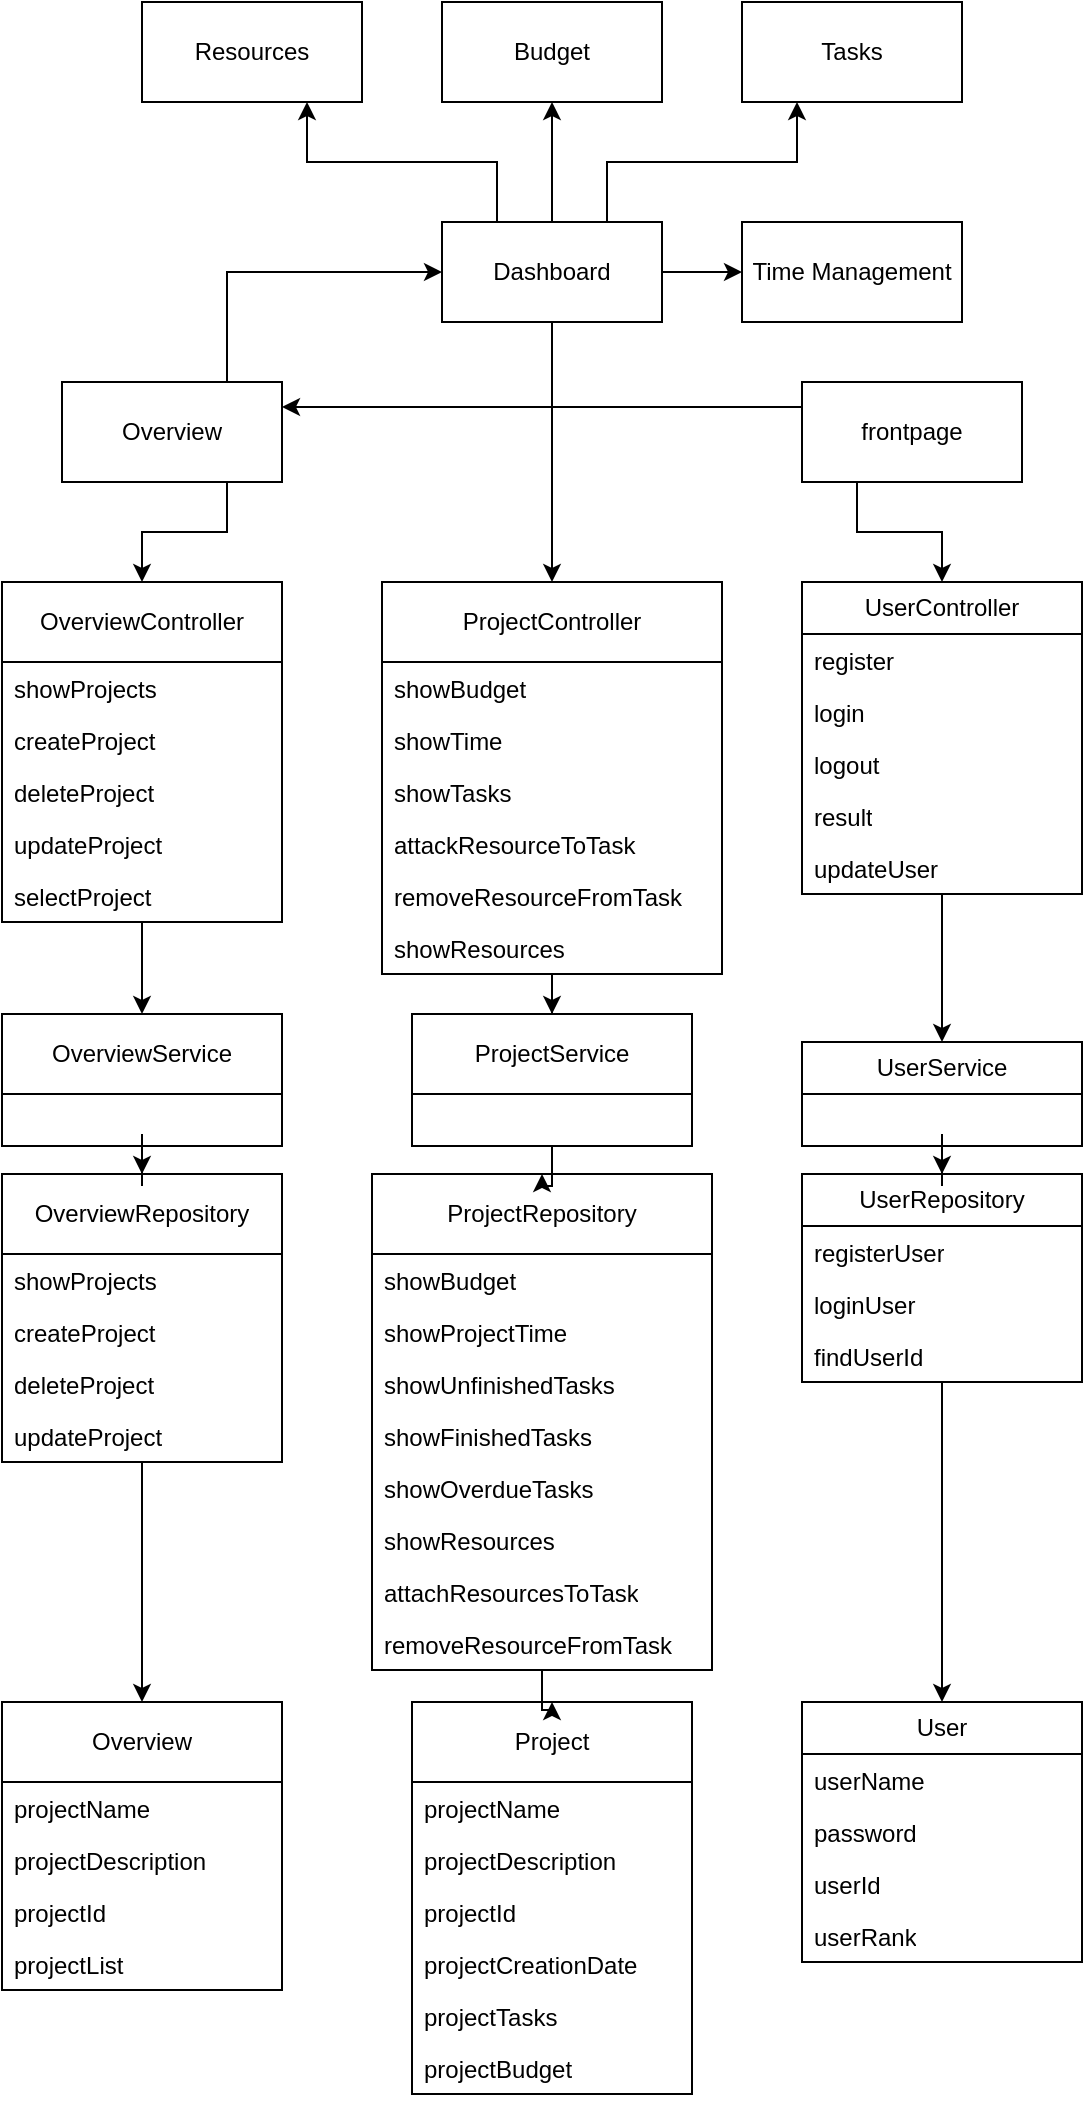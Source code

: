 <mxfile version="24.0.2" type="device">
  <diagram name="Side-1" id="HYnab18xIh4RMZg5i5ky">
    <mxGraphModel dx="1242" dy="535" grid="1" gridSize="10" guides="1" tooltips="1" connect="1" arrows="1" fold="1" page="1" pageScale="1" pageWidth="827" pageHeight="1169" math="0" shadow="0">
      <root>
        <mxCell id="0" />
        <mxCell id="1" parent="0" />
        <mxCell id="EIoxRcu5k-b63gLbNpk4-23" value="" style="edgeStyle=orthogonalEdgeStyle;rounded=0;orthogonalLoop=1;jettySize=auto;html=1;" edge="1" parent="1" source="EIoxRcu5k-b63gLbNpk4-7" target="EIoxRcu5k-b63gLbNpk4-19">
          <mxGeometry relative="1" as="geometry" />
        </mxCell>
        <mxCell id="EIoxRcu5k-b63gLbNpk4-7" value="OverviewController" style="swimlane;fontStyle=0;childLayout=stackLayout;horizontal=1;startSize=40;fillColor=none;horizontalStack=0;resizeParent=1;resizeParentMax=0;resizeLast=0;collapsible=1;marginBottom=0;whiteSpace=wrap;html=1;" vertex="1" parent="1">
          <mxGeometry x="80" y="310" width="140" height="170" as="geometry" />
        </mxCell>
        <mxCell id="EIoxRcu5k-b63gLbNpk4-8" value="showProjects" style="text;strokeColor=none;fillColor=none;align=left;verticalAlign=top;spacingLeft=4;spacingRight=4;overflow=hidden;rotatable=0;points=[[0,0.5],[1,0.5]];portConstraint=eastwest;whiteSpace=wrap;html=1;" vertex="1" parent="EIoxRcu5k-b63gLbNpk4-7">
          <mxGeometry y="40" width="140" height="26" as="geometry" />
        </mxCell>
        <mxCell id="EIoxRcu5k-b63gLbNpk4-9" value="createProject" style="text;strokeColor=none;fillColor=none;align=left;verticalAlign=top;spacingLeft=4;spacingRight=4;overflow=hidden;rotatable=0;points=[[0,0.5],[1,0.5]];portConstraint=eastwest;whiteSpace=wrap;html=1;" vertex="1" parent="EIoxRcu5k-b63gLbNpk4-7">
          <mxGeometry y="66" width="140" height="26" as="geometry" />
        </mxCell>
        <mxCell id="EIoxRcu5k-b63gLbNpk4-10" value="deleteProject" style="text;strokeColor=none;fillColor=none;align=left;verticalAlign=top;spacingLeft=4;spacingRight=4;overflow=hidden;rotatable=0;points=[[0,0.5],[1,0.5]];portConstraint=eastwest;whiteSpace=wrap;html=1;" vertex="1" parent="EIoxRcu5k-b63gLbNpk4-7">
          <mxGeometry y="92" width="140" height="26" as="geometry" />
        </mxCell>
        <mxCell id="EIoxRcu5k-b63gLbNpk4-48" value="updateProject" style="text;strokeColor=none;fillColor=none;align=left;verticalAlign=top;spacingLeft=4;spacingRight=4;overflow=hidden;rotatable=0;points=[[0,0.5],[1,0.5]];portConstraint=eastwest;whiteSpace=wrap;html=1;" vertex="1" parent="EIoxRcu5k-b63gLbNpk4-7">
          <mxGeometry y="118" width="140" height="26" as="geometry" />
        </mxCell>
        <mxCell id="EIoxRcu5k-b63gLbNpk4-83" value="selectProject" style="text;strokeColor=none;fillColor=none;align=left;verticalAlign=top;spacingLeft=4;spacingRight=4;overflow=hidden;rotatable=0;points=[[0,0.5],[1,0.5]];portConstraint=eastwest;whiteSpace=wrap;html=1;" vertex="1" parent="EIoxRcu5k-b63gLbNpk4-7">
          <mxGeometry y="144" width="140" height="26" as="geometry" />
        </mxCell>
        <mxCell id="EIoxRcu5k-b63gLbNpk4-27" value="" style="edgeStyle=orthogonalEdgeStyle;rounded=0;orthogonalLoop=1;jettySize=auto;html=1;" edge="1" parent="1" source="EIoxRcu5k-b63gLbNpk4-11" target="EIoxRcu5k-b63gLbNpk4-24">
          <mxGeometry relative="1" as="geometry" />
        </mxCell>
        <mxCell id="EIoxRcu5k-b63gLbNpk4-11" value="ProjectController" style="swimlane;fontStyle=0;childLayout=stackLayout;horizontal=1;startSize=40;fillColor=none;horizontalStack=0;resizeParent=1;resizeParentMax=0;resizeLast=0;collapsible=1;marginBottom=0;whiteSpace=wrap;html=1;" vertex="1" parent="1">
          <mxGeometry x="270" y="310" width="170" height="196" as="geometry" />
        </mxCell>
        <mxCell id="EIoxRcu5k-b63gLbNpk4-12" value="showBudget" style="text;strokeColor=none;fillColor=none;align=left;verticalAlign=top;spacingLeft=4;spacingRight=4;overflow=hidden;rotatable=0;points=[[0,0.5],[1,0.5]];portConstraint=eastwest;whiteSpace=wrap;html=1;" vertex="1" parent="EIoxRcu5k-b63gLbNpk4-11">
          <mxGeometry y="40" width="170" height="26" as="geometry" />
        </mxCell>
        <mxCell id="EIoxRcu5k-b63gLbNpk4-14" value="showTime" style="text;strokeColor=none;fillColor=none;align=left;verticalAlign=top;spacingLeft=4;spacingRight=4;overflow=hidden;rotatable=0;points=[[0,0.5],[1,0.5]];portConstraint=eastwest;whiteSpace=wrap;html=1;" vertex="1" parent="EIoxRcu5k-b63gLbNpk4-11">
          <mxGeometry y="66" width="170" height="26" as="geometry" />
        </mxCell>
        <mxCell id="EIoxRcu5k-b63gLbNpk4-79" value="showTasks" style="text;strokeColor=none;fillColor=none;align=left;verticalAlign=top;spacingLeft=4;spacingRight=4;overflow=hidden;rotatable=0;points=[[0,0.5],[1,0.5]];portConstraint=eastwest;whiteSpace=wrap;html=1;" vertex="1" parent="EIoxRcu5k-b63gLbNpk4-11">
          <mxGeometry y="92" width="170" height="26" as="geometry" />
        </mxCell>
        <mxCell id="EIoxRcu5k-b63gLbNpk4-80" value="attackResourceToTask" style="text;strokeColor=none;fillColor=none;align=left;verticalAlign=top;spacingLeft=4;spacingRight=4;overflow=hidden;rotatable=0;points=[[0,0.5],[1,0.5]];portConstraint=eastwest;whiteSpace=wrap;html=1;" vertex="1" parent="EIoxRcu5k-b63gLbNpk4-11">
          <mxGeometry y="118" width="170" height="26" as="geometry" />
        </mxCell>
        <mxCell id="EIoxRcu5k-b63gLbNpk4-81" value="removeResourceFromTask" style="text;strokeColor=none;fillColor=none;align=left;verticalAlign=top;spacingLeft=4;spacingRight=4;overflow=hidden;rotatable=0;points=[[0,0.5],[1,0.5]];portConstraint=eastwest;whiteSpace=wrap;html=1;" vertex="1" parent="EIoxRcu5k-b63gLbNpk4-11">
          <mxGeometry y="144" width="170" height="26" as="geometry" />
        </mxCell>
        <mxCell id="EIoxRcu5k-b63gLbNpk4-82" value="showResources" style="text;strokeColor=none;fillColor=none;align=left;verticalAlign=top;spacingLeft=4;spacingRight=4;overflow=hidden;rotatable=0;points=[[0,0.5],[1,0.5]];portConstraint=eastwest;whiteSpace=wrap;html=1;" vertex="1" parent="EIoxRcu5k-b63gLbNpk4-11">
          <mxGeometry y="170" width="170" height="26" as="geometry" />
        </mxCell>
        <mxCell id="EIoxRcu5k-b63gLbNpk4-32" value="" style="edgeStyle=orthogonalEdgeStyle;rounded=0;orthogonalLoop=1;jettySize=auto;html=1;" edge="1" parent="1" source="EIoxRcu5k-b63gLbNpk4-15" target="EIoxRcu5k-b63gLbNpk4-28">
          <mxGeometry relative="1" as="geometry" />
        </mxCell>
        <mxCell id="EIoxRcu5k-b63gLbNpk4-15" value="UserController" style="swimlane;fontStyle=0;childLayout=stackLayout;horizontal=1;startSize=26;fillColor=none;horizontalStack=0;resizeParent=1;resizeParentMax=0;resizeLast=0;collapsible=1;marginBottom=0;whiteSpace=wrap;html=1;" vertex="1" parent="1">
          <mxGeometry x="480" y="310" width="140" height="156" as="geometry" />
        </mxCell>
        <mxCell id="EIoxRcu5k-b63gLbNpk4-16" value="register" style="text;strokeColor=none;fillColor=none;align=left;verticalAlign=top;spacingLeft=4;spacingRight=4;overflow=hidden;rotatable=0;points=[[0,0.5],[1,0.5]];portConstraint=eastwest;whiteSpace=wrap;html=1;" vertex="1" parent="EIoxRcu5k-b63gLbNpk4-15">
          <mxGeometry y="26" width="140" height="26" as="geometry" />
        </mxCell>
        <mxCell id="EIoxRcu5k-b63gLbNpk4-17" value="login" style="text;strokeColor=none;fillColor=none;align=left;verticalAlign=top;spacingLeft=4;spacingRight=4;overflow=hidden;rotatable=0;points=[[0,0.5],[1,0.5]];portConstraint=eastwest;whiteSpace=wrap;html=1;" vertex="1" parent="EIoxRcu5k-b63gLbNpk4-15">
          <mxGeometry y="52" width="140" height="26" as="geometry" />
        </mxCell>
        <mxCell id="EIoxRcu5k-b63gLbNpk4-18" value="logout" style="text;strokeColor=none;fillColor=none;align=left;verticalAlign=top;spacingLeft=4;spacingRight=4;overflow=hidden;rotatable=0;points=[[0,0.5],[1,0.5]];portConstraint=eastwest;whiteSpace=wrap;html=1;" vertex="1" parent="EIoxRcu5k-b63gLbNpk4-15">
          <mxGeometry y="78" width="140" height="26" as="geometry" />
        </mxCell>
        <mxCell id="EIoxRcu5k-b63gLbNpk4-66" value="result" style="text;strokeColor=none;fillColor=none;align=left;verticalAlign=top;spacingLeft=4;spacingRight=4;overflow=hidden;rotatable=0;points=[[0,0.5],[1,0.5]];portConstraint=eastwest;whiteSpace=wrap;html=1;" vertex="1" parent="EIoxRcu5k-b63gLbNpk4-15">
          <mxGeometry y="104" width="140" height="26" as="geometry" />
        </mxCell>
        <mxCell id="EIoxRcu5k-b63gLbNpk4-67" value="updateUser" style="text;strokeColor=none;fillColor=none;align=left;verticalAlign=top;spacingLeft=4;spacingRight=4;overflow=hidden;rotatable=0;points=[[0,0.5],[1,0.5]];portConstraint=eastwest;whiteSpace=wrap;html=1;" vertex="1" parent="EIoxRcu5k-b63gLbNpk4-15">
          <mxGeometry y="130" width="140" height="26" as="geometry" />
        </mxCell>
        <mxCell id="EIoxRcu5k-b63gLbNpk4-37" value="" style="edgeStyle=orthogonalEdgeStyle;rounded=0;orthogonalLoop=1;jettySize=auto;html=1;" edge="1" parent="1" source="EIoxRcu5k-b63gLbNpk4-19" target="EIoxRcu5k-b63gLbNpk4-33">
          <mxGeometry relative="1" as="geometry" />
        </mxCell>
        <mxCell id="EIoxRcu5k-b63gLbNpk4-19" value="OverviewService" style="swimlane;fontStyle=0;childLayout=stackLayout;horizontal=1;startSize=40;fillColor=none;horizontalStack=0;resizeParent=1;resizeParentMax=0;resizeLast=0;collapsible=1;marginBottom=0;whiteSpace=wrap;html=1;" vertex="1" parent="1">
          <mxGeometry x="80" y="526" width="140" height="66" as="geometry" />
        </mxCell>
        <mxCell id="EIoxRcu5k-b63gLbNpk4-41" value="" style="edgeStyle=orthogonalEdgeStyle;rounded=0;orthogonalLoop=1;jettySize=auto;html=1;" edge="1" parent="1" source="EIoxRcu5k-b63gLbNpk4-24" target="EIoxRcu5k-b63gLbNpk4-38">
          <mxGeometry relative="1" as="geometry" />
        </mxCell>
        <mxCell id="EIoxRcu5k-b63gLbNpk4-24" value="ProjectService" style="swimlane;fontStyle=0;childLayout=stackLayout;horizontal=1;startSize=40;fillColor=none;horizontalStack=0;resizeParent=1;resizeParentMax=0;resizeLast=0;collapsible=1;marginBottom=0;whiteSpace=wrap;html=1;" vertex="1" parent="1">
          <mxGeometry x="285" y="526" width="140" height="66" as="geometry" />
        </mxCell>
        <mxCell id="EIoxRcu5k-b63gLbNpk4-46" value="" style="edgeStyle=orthogonalEdgeStyle;rounded=0;orthogonalLoop=1;jettySize=auto;html=1;" edge="1" parent="1" source="EIoxRcu5k-b63gLbNpk4-28" target="EIoxRcu5k-b63gLbNpk4-42">
          <mxGeometry relative="1" as="geometry" />
        </mxCell>
        <mxCell id="EIoxRcu5k-b63gLbNpk4-28" value="UserService" style="swimlane;fontStyle=0;childLayout=stackLayout;horizontal=1;startSize=26;fillColor=none;horizontalStack=0;resizeParent=1;resizeParentMax=0;resizeLast=0;collapsible=1;marginBottom=0;whiteSpace=wrap;html=1;" vertex="1" parent="1">
          <mxGeometry x="480" y="540" width="140" height="52" as="geometry" />
        </mxCell>
        <mxCell id="EIoxRcu5k-b63gLbNpk4-54" value="" style="edgeStyle=orthogonalEdgeStyle;rounded=0;orthogonalLoop=1;jettySize=auto;html=1;" edge="1" parent="1" source="EIoxRcu5k-b63gLbNpk4-33" target="EIoxRcu5k-b63gLbNpk4-49">
          <mxGeometry relative="1" as="geometry" />
        </mxCell>
        <mxCell id="EIoxRcu5k-b63gLbNpk4-33" value="OverviewRepository" style="swimlane;fontStyle=0;childLayout=stackLayout;horizontal=1;startSize=40;fillColor=none;horizontalStack=0;resizeParent=1;resizeParentMax=0;resizeLast=0;collapsible=1;marginBottom=0;whiteSpace=wrap;html=1;" vertex="1" parent="1">
          <mxGeometry x="80" y="606" width="140" height="144" as="geometry" />
        </mxCell>
        <mxCell id="EIoxRcu5k-b63gLbNpk4-34" value="showProjects" style="text;strokeColor=none;fillColor=none;align=left;verticalAlign=top;spacingLeft=4;spacingRight=4;overflow=hidden;rotatable=0;points=[[0,0.5],[1,0.5]];portConstraint=eastwest;whiteSpace=wrap;html=1;" vertex="1" parent="EIoxRcu5k-b63gLbNpk4-33">
          <mxGeometry y="40" width="140" height="26" as="geometry" />
        </mxCell>
        <mxCell id="EIoxRcu5k-b63gLbNpk4-35" value="createProject" style="text;strokeColor=none;fillColor=none;align=left;verticalAlign=top;spacingLeft=4;spacingRight=4;overflow=hidden;rotatable=0;points=[[0,0.5],[1,0.5]];portConstraint=eastwest;whiteSpace=wrap;html=1;" vertex="1" parent="EIoxRcu5k-b63gLbNpk4-33">
          <mxGeometry y="66" width="140" height="26" as="geometry" />
        </mxCell>
        <mxCell id="EIoxRcu5k-b63gLbNpk4-36" value="deleteProject" style="text;strokeColor=none;fillColor=none;align=left;verticalAlign=top;spacingLeft=4;spacingRight=4;overflow=hidden;rotatable=0;points=[[0,0.5],[1,0.5]];portConstraint=eastwest;whiteSpace=wrap;html=1;" vertex="1" parent="EIoxRcu5k-b63gLbNpk4-33">
          <mxGeometry y="92" width="140" height="26" as="geometry" />
        </mxCell>
        <mxCell id="EIoxRcu5k-b63gLbNpk4-47" value="updateProject" style="text;strokeColor=none;fillColor=none;align=left;verticalAlign=top;spacingLeft=4;spacingRight=4;overflow=hidden;rotatable=0;points=[[0,0.5],[1,0.5]];portConstraint=eastwest;whiteSpace=wrap;html=1;" vertex="1" parent="EIoxRcu5k-b63gLbNpk4-33">
          <mxGeometry y="118" width="140" height="26" as="geometry" />
        </mxCell>
        <mxCell id="EIoxRcu5k-b63gLbNpk4-58" value="" style="edgeStyle=orthogonalEdgeStyle;rounded=0;orthogonalLoop=1;jettySize=auto;html=1;" edge="1" parent="1" source="EIoxRcu5k-b63gLbNpk4-38" target="EIoxRcu5k-b63gLbNpk4-55">
          <mxGeometry relative="1" as="geometry" />
        </mxCell>
        <mxCell id="EIoxRcu5k-b63gLbNpk4-38" value="ProjectRepository" style="swimlane;fontStyle=0;childLayout=stackLayout;horizontal=1;startSize=40;fillColor=none;horizontalStack=0;resizeParent=1;resizeParentMax=0;resizeLast=0;collapsible=1;marginBottom=0;whiteSpace=wrap;html=1;" vertex="1" parent="1">
          <mxGeometry x="265" y="606" width="170" height="248" as="geometry" />
        </mxCell>
        <mxCell id="EIoxRcu5k-b63gLbNpk4-39" value="showBudget" style="text;strokeColor=none;fillColor=none;align=left;verticalAlign=top;spacingLeft=4;spacingRight=4;overflow=hidden;rotatable=0;points=[[0,0.5],[1,0.5]];portConstraint=eastwest;whiteSpace=wrap;html=1;" vertex="1" parent="EIoxRcu5k-b63gLbNpk4-38">
          <mxGeometry y="40" width="170" height="26" as="geometry" />
        </mxCell>
        <mxCell id="EIoxRcu5k-b63gLbNpk4-40" value="showProjectTime" style="text;strokeColor=none;fillColor=none;align=left;verticalAlign=top;spacingLeft=4;spacingRight=4;overflow=hidden;rotatable=0;points=[[0,0.5],[1,0.5]];portConstraint=eastwest;whiteSpace=wrap;html=1;" vertex="1" parent="EIoxRcu5k-b63gLbNpk4-38">
          <mxGeometry y="66" width="170" height="26" as="geometry" />
        </mxCell>
        <mxCell id="EIoxRcu5k-b63gLbNpk4-72" value="showUnfinishedTasks" style="text;strokeColor=none;fillColor=none;align=left;verticalAlign=top;spacingLeft=4;spacingRight=4;overflow=hidden;rotatable=0;points=[[0,0.5],[1,0.5]];portConstraint=eastwest;whiteSpace=wrap;html=1;" vertex="1" parent="EIoxRcu5k-b63gLbNpk4-38">
          <mxGeometry y="92" width="170" height="26" as="geometry" />
        </mxCell>
        <mxCell id="EIoxRcu5k-b63gLbNpk4-73" value="showFinishedTasks" style="text;strokeColor=none;fillColor=none;align=left;verticalAlign=top;spacingLeft=4;spacingRight=4;overflow=hidden;rotatable=0;points=[[0,0.5],[1,0.5]];portConstraint=eastwest;whiteSpace=wrap;html=1;" vertex="1" parent="EIoxRcu5k-b63gLbNpk4-38">
          <mxGeometry y="118" width="170" height="26" as="geometry" />
        </mxCell>
        <mxCell id="EIoxRcu5k-b63gLbNpk4-74" value="showOverdueTasks" style="text;strokeColor=none;fillColor=none;align=left;verticalAlign=top;spacingLeft=4;spacingRight=4;overflow=hidden;rotatable=0;points=[[0,0.5],[1,0.5]];portConstraint=eastwest;whiteSpace=wrap;html=1;" vertex="1" parent="EIoxRcu5k-b63gLbNpk4-38">
          <mxGeometry y="144" width="170" height="26" as="geometry" />
        </mxCell>
        <mxCell id="EIoxRcu5k-b63gLbNpk4-75" value="showResources" style="text;strokeColor=none;fillColor=none;align=left;verticalAlign=top;spacingLeft=4;spacingRight=4;overflow=hidden;rotatable=0;points=[[0,0.5],[1,0.5]];portConstraint=eastwest;whiteSpace=wrap;html=1;" vertex="1" parent="EIoxRcu5k-b63gLbNpk4-38">
          <mxGeometry y="170" width="170" height="26" as="geometry" />
        </mxCell>
        <mxCell id="EIoxRcu5k-b63gLbNpk4-76" value="attachResourcesToTask" style="text;strokeColor=none;fillColor=none;align=left;verticalAlign=top;spacingLeft=4;spacingRight=4;overflow=hidden;rotatable=0;points=[[0,0.5],[1,0.5]];portConstraint=eastwest;whiteSpace=wrap;html=1;" vertex="1" parent="EIoxRcu5k-b63gLbNpk4-38">
          <mxGeometry y="196" width="170" height="26" as="geometry" />
        </mxCell>
        <mxCell id="EIoxRcu5k-b63gLbNpk4-77" value="removeResourceFromTask" style="text;strokeColor=none;fillColor=none;align=left;verticalAlign=top;spacingLeft=4;spacingRight=4;overflow=hidden;rotatable=0;points=[[0,0.5],[1,0.5]];portConstraint=eastwest;whiteSpace=wrap;html=1;" vertex="1" parent="EIoxRcu5k-b63gLbNpk4-38">
          <mxGeometry y="222" width="170" height="26" as="geometry" />
        </mxCell>
        <mxCell id="EIoxRcu5k-b63gLbNpk4-63" value="" style="edgeStyle=orthogonalEdgeStyle;rounded=0;orthogonalLoop=1;jettySize=auto;html=1;" edge="1" parent="1" source="EIoxRcu5k-b63gLbNpk4-42" target="EIoxRcu5k-b63gLbNpk4-59">
          <mxGeometry relative="1" as="geometry" />
        </mxCell>
        <mxCell id="EIoxRcu5k-b63gLbNpk4-42" value="UserRepository" style="swimlane;fontStyle=0;childLayout=stackLayout;horizontal=1;startSize=26;fillColor=none;horizontalStack=0;resizeParent=1;resizeParentMax=0;resizeLast=0;collapsible=1;marginBottom=0;whiteSpace=wrap;html=1;" vertex="1" parent="1">
          <mxGeometry x="480" y="606" width="140" height="104" as="geometry" />
        </mxCell>
        <mxCell id="EIoxRcu5k-b63gLbNpk4-43" value="registerUser" style="text;strokeColor=none;fillColor=none;align=left;verticalAlign=top;spacingLeft=4;spacingRight=4;overflow=hidden;rotatable=0;points=[[0,0.5],[1,0.5]];portConstraint=eastwest;whiteSpace=wrap;html=1;" vertex="1" parent="EIoxRcu5k-b63gLbNpk4-42">
          <mxGeometry y="26" width="140" height="26" as="geometry" />
        </mxCell>
        <mxCell id="EIoxRcu5k-b63gLbNpk4-44" value="loginUser" style="text;strokeColor=none;fillColor=none;align=left;verticalAlign=top;spacingLeft=4;spacingRight=4;overflow=hidden;rotatable=0;points=[[0,0.5],[1,0.5]];portConstraint=eastwest;whiteSpace=wrap;html=1;" vertex="1" parent="EIoxRcu5k-b63gLbNpk4-42">
          <mxGeometry y="52" width="140" height="26" as="geometry" />
        </mxCell>
        <mxCell id="EIoxRcu5k-b63gLbNpk4-45" value="findUserId" style="text;strokeColor=none;fillColor=none;align=left;verticalAlign=top;spacingLeft=4;spacingRight=4;overflow=hidden;rotatable=0;points=[[0,0.5],[1,0.5]];portConstraint=eastwest;whiteSpace=wrap;html=1;" vertex="1" parent="EIoxRcu5k-b63gLbNpk4-42">
          <mxGeometry y="78" width="140" height="26" as="geometry" />
        </mxCell>
        <mxCell id="EIoxRcu5k-b63gLbNpk4-49" value="Overview" style="swimlane;fontStyle=0;childLayout=stackLayout;horizontal=1;startSize=40;fillColor=none;horizontalStack=0;resizeParent=1;resizeParentMax=0;resizeLast=0;collapsible=1;marginBottom=0;whiteSpace=wrap;html=1;" vertex="1" parent="1">
          <mxGeometry x="80" y="870" width="140" height="144" as="geometry" />
        </mxCell>
        <mxCell id="EIoxRcu5k-b63gLbNpk4-50" value="projectName" style="text;strokeColor=none;fillColor=none;align=left;verticalAlign=top;spacingLeft=4;spacingRight=4;overflow=hidden;rotatable=0;points=[[0,0.5],[1,0.5]];portConstraint=eastwest;whiteSpace=wrap;html=1;" vertex="1" parent="EIoxRcu5k-b63gLbNpk4-49">
          <mxGeometry y="40" width="140" height="26" as="geometry" />
        </mxCell>
        <mxCell id="EIoxRcu5k-b63gLbNpk4-51" value="projectDescription" style="text;strokeColor=none;fillColor=none;align=left;verticalAlign=top;spacingLeft=4;spacingRight=4;overflow=hidden;rotatable=0;points=[[0,0.5],[1,0.5]];portConstraint=eastwest;whiteSpace=wrap;html=1;" vertex="1" parent="EIoxRcu5k-b63gLbNpk4-49">
          <mxGeometry y="66" width="140" height="26" as="geometry" />
        </mxCell>
        <mxCell id="EIoxRcu5k-b63gLbNpk4-52" value="projectId" style="text;strokeColor=none;fillColor=none;align=left;verticalAlign=top;spacingLeft=4;spacingRight=4;overflow=hidden;rotatable=0;points=[[0,0.5],[1,0.5]];portConstraint=eastwest;whiteSpace=wrap;html=1;" vertex="1" parent="EIoxRcu5k-b63gLbNpk4-49">
          <mxGeometry y="92" width="140" height="26" as="geometry" />
        </mxCell>
        <mxCell id="EIoxRcu5k-b63gLbNpk4-53" value="projectList" style="text;strokeColor=none;fillColor=none;align=left;verticalAlign=top;spacingLeft=4;spacingRight=4;overflow=hidden;rotatable=0;points=[[0,0.5],[1,0.5]];portConstraint=eastwest;whiteSpace=wrap;html=1;" vertex="1" parent="EIoxRcu5k-b63gLbNpk4-49">
          <mxGeometry y="118" width="140" height="26" as="geometry" />
        </mxCell>
        <mxCell id="EIoxRcu5k-b63gLbNpk4-55" value="Project" style="swimlane;fontStyle=0;childLayout=stackLayout;horizontal=1;startSize=40;fillColor=none;horizontalStack=0;resizeParent=1;resizeParentMax=0;resizeLast=0;collapsible=1;marginBottom=0;whiteSpace=wrap;html=1;" vertex="1" parent="1">
          <mxGeometry x="285" y="870" width="140" height="196" as="geometry" />
        </mxCell>
        <mxCell id="EIoxRcu5k-b63gLbNpk4-56" value="projectName" style="text;strokeColor=none;fillColor=none;align=left;verticalAlign=top;spacingLeft=4;spacingRight=4;overflow=hidden;rotatable=0;points=[[0,0.5],[1,0.5]];portConstraint=eastwest;whiteSpace=wrap;html=1;" vertex="1" parent="EIoxRcu5k-b63gLbNpk4-55">
          <mxGeometry y="40" width="140" height="26" as="geometry" />
        </mxCell>
        <mxCell id="EIoxRcu5k-b63gLbNpk4-57" value="projectDescription" style="text;strokeColor=none;fillColor=none;align=left;verticalAlign=top;spacingLeft=4;spacingRight=4;overflow=hidden;rotatable=0;points=[[0,0.5],[1,0.5]];portConstraint=eastwest;whiteSpace=wrap;html=1;" vertex="1" parent="EIoxRcu5k-b63gLbNpk4-55">
          <mxGeometry y="66" width="140" height="26" as="geometry" />
        </mxCell>
        <mxCell id="EIoxRcu5k-b63gLbNpk4-68" value="projectId" style="text;strokeColor=none;fillColor=none;align=left;verticalAlign=top;spacingLeft=4;spacingRight=4;overflow=hidden;rotatable=0;points=[[0,0.5],[1,0.5]];portConstraint=eastwest;whiteSpace=wrap;html=1;" vertex="1" parent="EIoxRcu5k-b63gLbNpk4-55">
          <mxGeometry y="92" width="140" height="26" as="geometry" />
        </mxCell>
        <mxCell id="EIoxRcu5k-b63gLbNpk4-69" value="projectCreationDate" style="text;strokeColor=none;fillColor=none;align=left;verticalAlign=top;spacingLeft=4;spacingRight=4;overflow=hidden;rotatable=0;points=[[0,0.5],[1,0.5]];portConstraint=eastwest;whiteSpace=wrap;html=1;" vertex="1" parent="EIoxRcu5k-b63gLbNpk4-55">
          <mxGeometry y="118" width="140" height="26" as="geometry" />
        </mxCell>
        <mxCell id="EIoxRcu5k-b63gLbNpk4-70" value="projectTasks" style="text;strokeColor=none;fillColor=none;align=left;verticalAlign=top;spacingLeft=4;spacingRight=4;overflow=hidden;rotatable=0;points=[[0,0.5],[1,0.5]];portConstraint=eastwest;whiteSpace=wrap;html=1;" vertex="1" parent="EIoxRcu5k-b63gLbNpk4-55">
          <mxGeometry y="144" width="140" height="26" as="geometry" />
        </mxCell>
        <mxCell id="EIoxRcu5k-b63gLbNpk4-71" value="projectBudget" style="text;strokeColor=none;fillColor=none;align=left;verticalAlign=top;spacingLeft=4;spacingRight=4;overflow=hidden;rotatable=0;points=[[0,0.5],[1,0.5]];portConstraint=eastwest;whiteSpace=wrap;html=1;" vertex="1" parent="EIoxRcu5k-b63gLbNpk4-55">
          <mxGeometry y="170" width="140" height="26" as="geometry" />
        </mxCell>
        <mxCell id="EIoxRcu5k-b63gLbNpk4-59" value="User" style="swimlane;fontStyle=0;childLayout=stackLayout;horizontal=1;startSize=26;fillColor=none;horizontalStack=0;resizeParent=1;resizeParentMax=0;resizeLast=0;collapsible=1;marginBottom=0;whiteSpace=wrap;html=1;" vertex="1" parent="1">
          <mxGeometry x="480" y="870" width="140" height="130" as="geometry" />
        </mxCell>
        <mxCell id="EIoxRcu5k-b63gLbNpk4-60" value="userName" style="text;strokeColor=none;fillColor=none;align=left;verticalAlign=top;spacingLeft=4;spacingRight=4;overflow=hidden;rotatable=0;points=[[0,0.5],[1,0.5]];portConstraint=eastwest;whiteSpace=wrap;html=1;" vertex="1" parent="EIoxRcu5k-b63gLbNpk4-59">
          <mxGeometry y="26" width="140" height="26" as="geometry" />
        </mxCell>
        <mxCell id="EIoxRcu5k-b63gLbNpk4-61" value="password" style="text;strokeColor=none;fillColor=none;align=left;verticalAlign=top;spacingLeft=4;spacingRight=4;overflow=hidden;rotatable=0;points=[[0,0.5],[1,0.5]];portConstraint=eastwest;whiteSpace=wrap;html=1;" vertex="1" parent="EIoxRcu5k-b63gLbNpk4-59">
          <mxGeometry y="52" width="140" height="26" as="geometry" />
        </mxCell>
        <mxCell id="EIoxRcu5k-b63gLbNpk4-62" value="userId" style="text;strokeColor=none;fillColor=none;align=left;verticalAlign=top;spacingLeft=4;spacingRight=4;overflow=hidden;rotatable=0;points=[[0,0.5],[1,0.5]];portConstraint=eastwest;whiteSpace=wrap;html=1;" vertex="1" parent="EIoxRcu5k-b63gLbNpk4-59">
          <mxGeometry y="78" width="140" height="26" as="geometry" />
        </mxCell>
        <mxCell id="EIoxRcu5k-b63gLbNpk4-64" value="userRank" style="text;strokeColor=none;fillColor=none;align=left;verticalAlign=top;spacingLeft=4;spacingRight=4;overflow=hidden;rotatable=0;points=[[0,0.5],[1,0.5]];portConstraint=eastwest;whiteSpace=wrap;html=1;" vertex="1" parent="EIoxRcu5k-b63gLbNpk4-59">
          <mxGeometry y="104" width="140" height="26" as="geometry" />
        </mxCell>
        <mxCell id="EIoxRcu5k-b63gLbNpk4-91" style="edgeStyle=orthogonalEdgeStyle;rounded=0;orthogonalLoop=1;jettySize=auto;html=1;exitX=0;exitY=0.25;exitDx=0;exitDy=0;entryX=1;entryY=0.25;entryDx=0;entryDy=0;" edge="1" parent="1" source="EIoxRcu5k-b63gLbNpk4-84" target="EIoxRcu5k-b63gLbNpk4-90">
          <mxGeometry relative="1" as="geometry" />
        </mxCell>
        <mxCell id="EIoxRcu5k-b63gLbNpk4-112" style="edgeStyle=orthogonalEdgeStyle;rounded=0;orthogonalLoop=1;jettySize=auto;html=1;exitX=0.25;exitY=1;exitDx=0;exitDy=0;entryX=0.5;entryY=0;entryDx=0;entryDy=0;" edge="1" parent="1" source="EIoxRcu5k-b63gLbNpk4-84" target="EIoxRcu5k-b63gLbNpk4-15">
          <mxGeometry relative="1" as="geometry" />
        </mxCell>
        <mxCell id="EIoxRcu5k-b63gLbNpk4-84" value="frontpage" style="html=1;whiteSpace=wrap;" vertex="1" parent="1">
          <mxGeometry x="480" y="210" width="110" height="50" as="geometry" />
        </mxCell>
        <mxCell id="EIoxRcu5k-b63gLbNpk4-94" style="edgeStyle=orthogonalEdgeStyle;rounded=0;orthogonalLoop=1;jettySize=auto;html=1;exitX=0.75;exitY=0;exitDx=0;exitDy=0;entryX=0;entryY=0.5;entryDx=0;entryDy=0;" edge="1" parent="1" source="EIoxRcu5k-b63gLbNpk4-90" target="EIoxRcu5k-b63gLbNpk4-93">
          <mxGeometry relative="1" as="geometry" />
        </mxCell>
        <mxCell id="EIoxRcu5k-b63gLbNpk4-111" style="edgeStyle=orthogonalEdgeStyle;rounded=0;orthogonalLoop=1;jettySize=auto;html=1;exitX=0.75;exitY=1;exitDx=0;exitDy=0;entryX=0.5;entryY=0;entryDx=0;entryDy=0;" edge="1" parent="1" source="EIoxRcu5k-b63gLbNpk4-90" target="EIoxRcu5k-b63gLbNpk4-7">
          <mxGeometry relative="1" as="geometry" />
        </mxCell>
        <mxCell id="EIoxRcu5k-b63gLbNpk4-90" value="Overview" style="html=1;whiteSpace=wrap;" vertex="1" parent="1">
          <mxGeometry x="110" y="210" width="110" height="50" as="geometry" />
        </mxCell>
        <mxCell id="EIoxRcu5k-b63gLbNpk4-95" style="edgeStyle=orthogonalEdgeStyle;rounded=0;orthogonalLoop=1;jettySize=auto;html=1;exitX=0.5;exitY=1;exitDx=0;exitDy=0;entryX=0.5;entryY=0;entryDx=0;entryDy=0;" edge="1" parent="1" source="EIoxRcu5k-b63gLbNpk4-93" target="EIoxRcu5k-b63gLbNpk4-11">
          <mxGeometry relative="1" as="geometry" />
        </mxCell>
        <mxCell id="EIoxRcu5k-b63gLbNpk4-105" style="edgeStyle=orthogonalEdgeStyle;rounded=0;orthogonalLoop=1;jettySize=auto;html=1;exitX=0.5;exitY=0;exitDx=0;exitDy=0;" edge="1" parent="1" source="EIoxRcu5k-b63gLbNpk4-93" target="EIoxRcu5k-b63gLbNpk4-104">
          <mxGeometry relative="1" as="geometry" />
        </mxCell>
        <mxCell id="EIoxRcu5k-b63gLbNpk4-109" style="edgeStyle=orthogonalEdgeStyle;rounded=0;orthogonalLoop=1;jettySize=auto;html=1;exitX=0.25;exitY=0;exitDx=0;exitDy=0;entryX=0.75;entryY=1;entryDx=0;entryDy=0;" edge="1" parent="1" source="EIoxRcu5k-b63gLbNpk4-93" target="EIoxRcu5k-b63gLbNpk4-108">
          <mxGeometry relative="1" as="geometry" />
        </mxCell>
        <mxCell id="EIoxRcu5k-b63gLbNpk4-110" style="edgeStyle=orthogonalEdgeStyle;rounded=0;orthogonalLoop=1;jettySize=auto;html=1;exitX=1;exitY=0.5;exitDx=0;exitDy=0;entryX=0;entryY=0.5;entryDx=0;entryDy=0;" edge="1" parent="1" source="EIoxRcu5k-b63gLbNpk4-93" target="EIoxRcu5k-b63gLbNpk4-100">
          <mxGeometry relative="1" as="geometry" />
        </mxCell>
        <mxCell id="EIoxRcu5k-b63gLbNpk4-113" style="edgeStyle=orthogonalEdgeStyle;rounded=0;orthogonalLoop=1;jettySize=auto;html=1;exitX=0.75;exitY=0;exitDx=0;exitDy=0;entryX=0.25;entryY=1;entryDx=0;entryDy=0;" edge="1" parent="1" source="EIoxRcu5k-b63gLbNpk4-93" target="EIoxRcu5k-b63gLbNpk4-106">
          <mxGeometry relative="1" as="geometry" />
        </mxCell>
        <mxCell id="EIoxRcu5k-b63gLbNpk4-93" value="Dashboard" style="html=1;whiteSpace=wrap;" vertex="1" parent="1">
          <mxGeometry x="300" y="130" width="110" height="50" as="geometry" />
        </mxCell>
        <mxCell id="EIoxRcu5k-b63gLbNpk4-100" value="Time Management" style="html=1;whiteSpace=wrap;" vertex="1" parent="1">
          <mxGeometry x="450" y="130" width="110" height="50" as="geometry" />
        </mxCell>
        <mxCell id="EIoxRcu5k-b63gLbNpk4-104" value="Budget" style="html=1;whiteSpace=wrap;" vertex="1" parent="1">
          <mxGeometry x="300" y="20" width="110" height="50" as="geometry" />
        </mxCell>
        <mxCell id="EIoxRcu5k-b63gLbNpk4-106" value="Tasks" style="html=1;whiteSpace=wrap;" vertex="1" parent="1">
          <mxGeometry x="450" y="20" width="110" height="50" as="geometry" />
        </mxCell>
        <mxCell id="EIoxRcu5k-b63gLbNpk4-108" value="Resources" style="html=1;whiteSpace=wrap;" vertex="1" parent="1">
          <mxGeometry x="150" y="20" width="110" height="50" as="geometry" />
        </mxCell>
      </root>
    </mxGraphModel>
  </diagram>
</mxfile>

